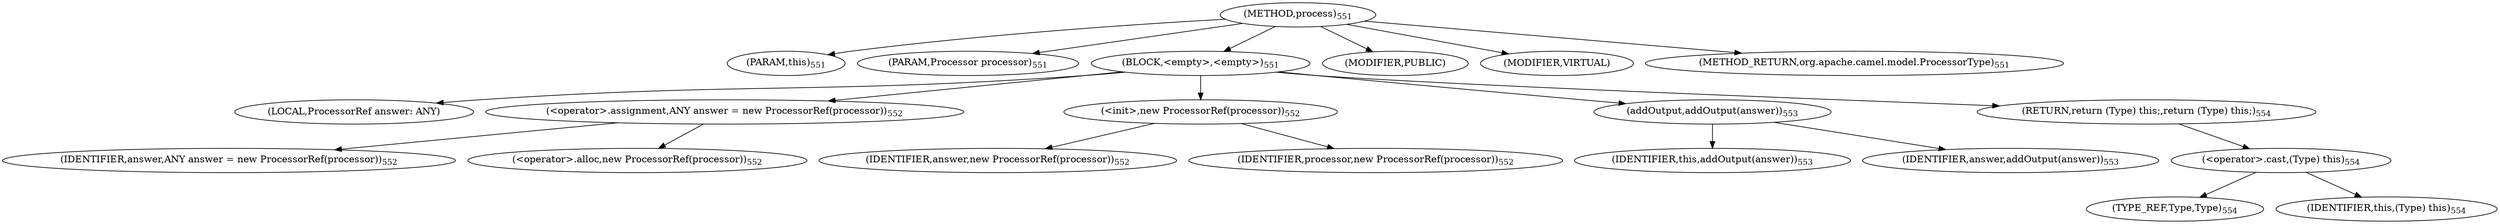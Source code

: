 digraph "process" {  
"1117" [label = <(METHOD,process)<SUB>551</SUB>> ]
"143" [label = <(PARAM,this)<SUB>551</SUB>> ]
"1118" [label = <(PARAM,Processor processor)<SUB>551</SUB>> ]
"1119" [label = <(BLOCK,&lt;empty&gt;,&lt;empty&gt;)<SUB>551</SUB>> ]
"141" [label = <(LOCAL,ProcessorRef answer: ANY)> ]
"1120" [label = <(&lt;operator&gt;.assignment,ANY answer = new ProcessorRef(processor))<SUB>552</SUB>> ]
"1121" [label = <(IDENTIFIER,answer,ANY answer = new ProcessorRef(processor))<SUB>552</SUB>> ]
"1122" [label = <(&lt;operator&gt;.alloc,new ProcessorRef(processor))<SUB>552</SUB>> ]
"1123" [label = <(&lt;init&gt;,new ProcessorRef(processor))<SUB>552</SUB>> ]
"140" [label = <(IDENTIFIER,answer,new ProcessorRef(processor))<SUB>552</SUB>> ]
"1124" [label = <(IDENTIFIER,processor,new ProcessorRef(processor))<SUB>552</SUB>> ]
"1125" [label = <(addOutput,addOutput(answer))<SUB>553</SUB>> ]
"142" [label = <(IDENTIFIER,this,addOutput(answer))<SUB>553</SUB>> ]
"1126" [label = <(IDENTIFIER,answer,addOutput(answer))<SUB>553</SUB>> ]
"1127" [label = <(RETURN,return (Type) this;,return (Type) this;)<SUB>554</SUB>> ]
"1128" [label = <(&lt;operator&gt;.cast,(Type) this)<SUB>554</SUB>> ]
"1129" [label = <(TYPE_REF,Type,Type)<SUB>554</SUB>> ]
"144" [label = <(IDENTIFIER,this,(Type) this)<SUB>554</SUB>> ]
"1130" [label = <(MODIFIER,PUBLIC)> ]
"1131" [label = <(MODIFIER,VIRTUAL)> ]
"1132" [label = <(METHOD_RETURN,org.apache.camel.model.ProcessorType)<SUB>551</SUB>> ]
  "1117" -> "143" 
  "1117" -> "1118" 
  "1117" -> "1119" 
  "1117" -> "1130" 
  "1117" -> "1131" 
  "1117" -> "1132" 
  "1119" -> "141" 
  "1119" -> "1120" 
  "1119" -> "1123" 
  "1119" -> "1125" 
  "1119" -> "1127" 
  "1120" -> "1121" 
  "1120" -> "1122" 
  "1123" -> "140" 
  "1123" -> "1124" 
  "1125" -> "142" 
  "1125" -> "1126" 
  "1127" -> "1128" 
  "1128" -> "1129" 
  "1128" -> "144" 
}
